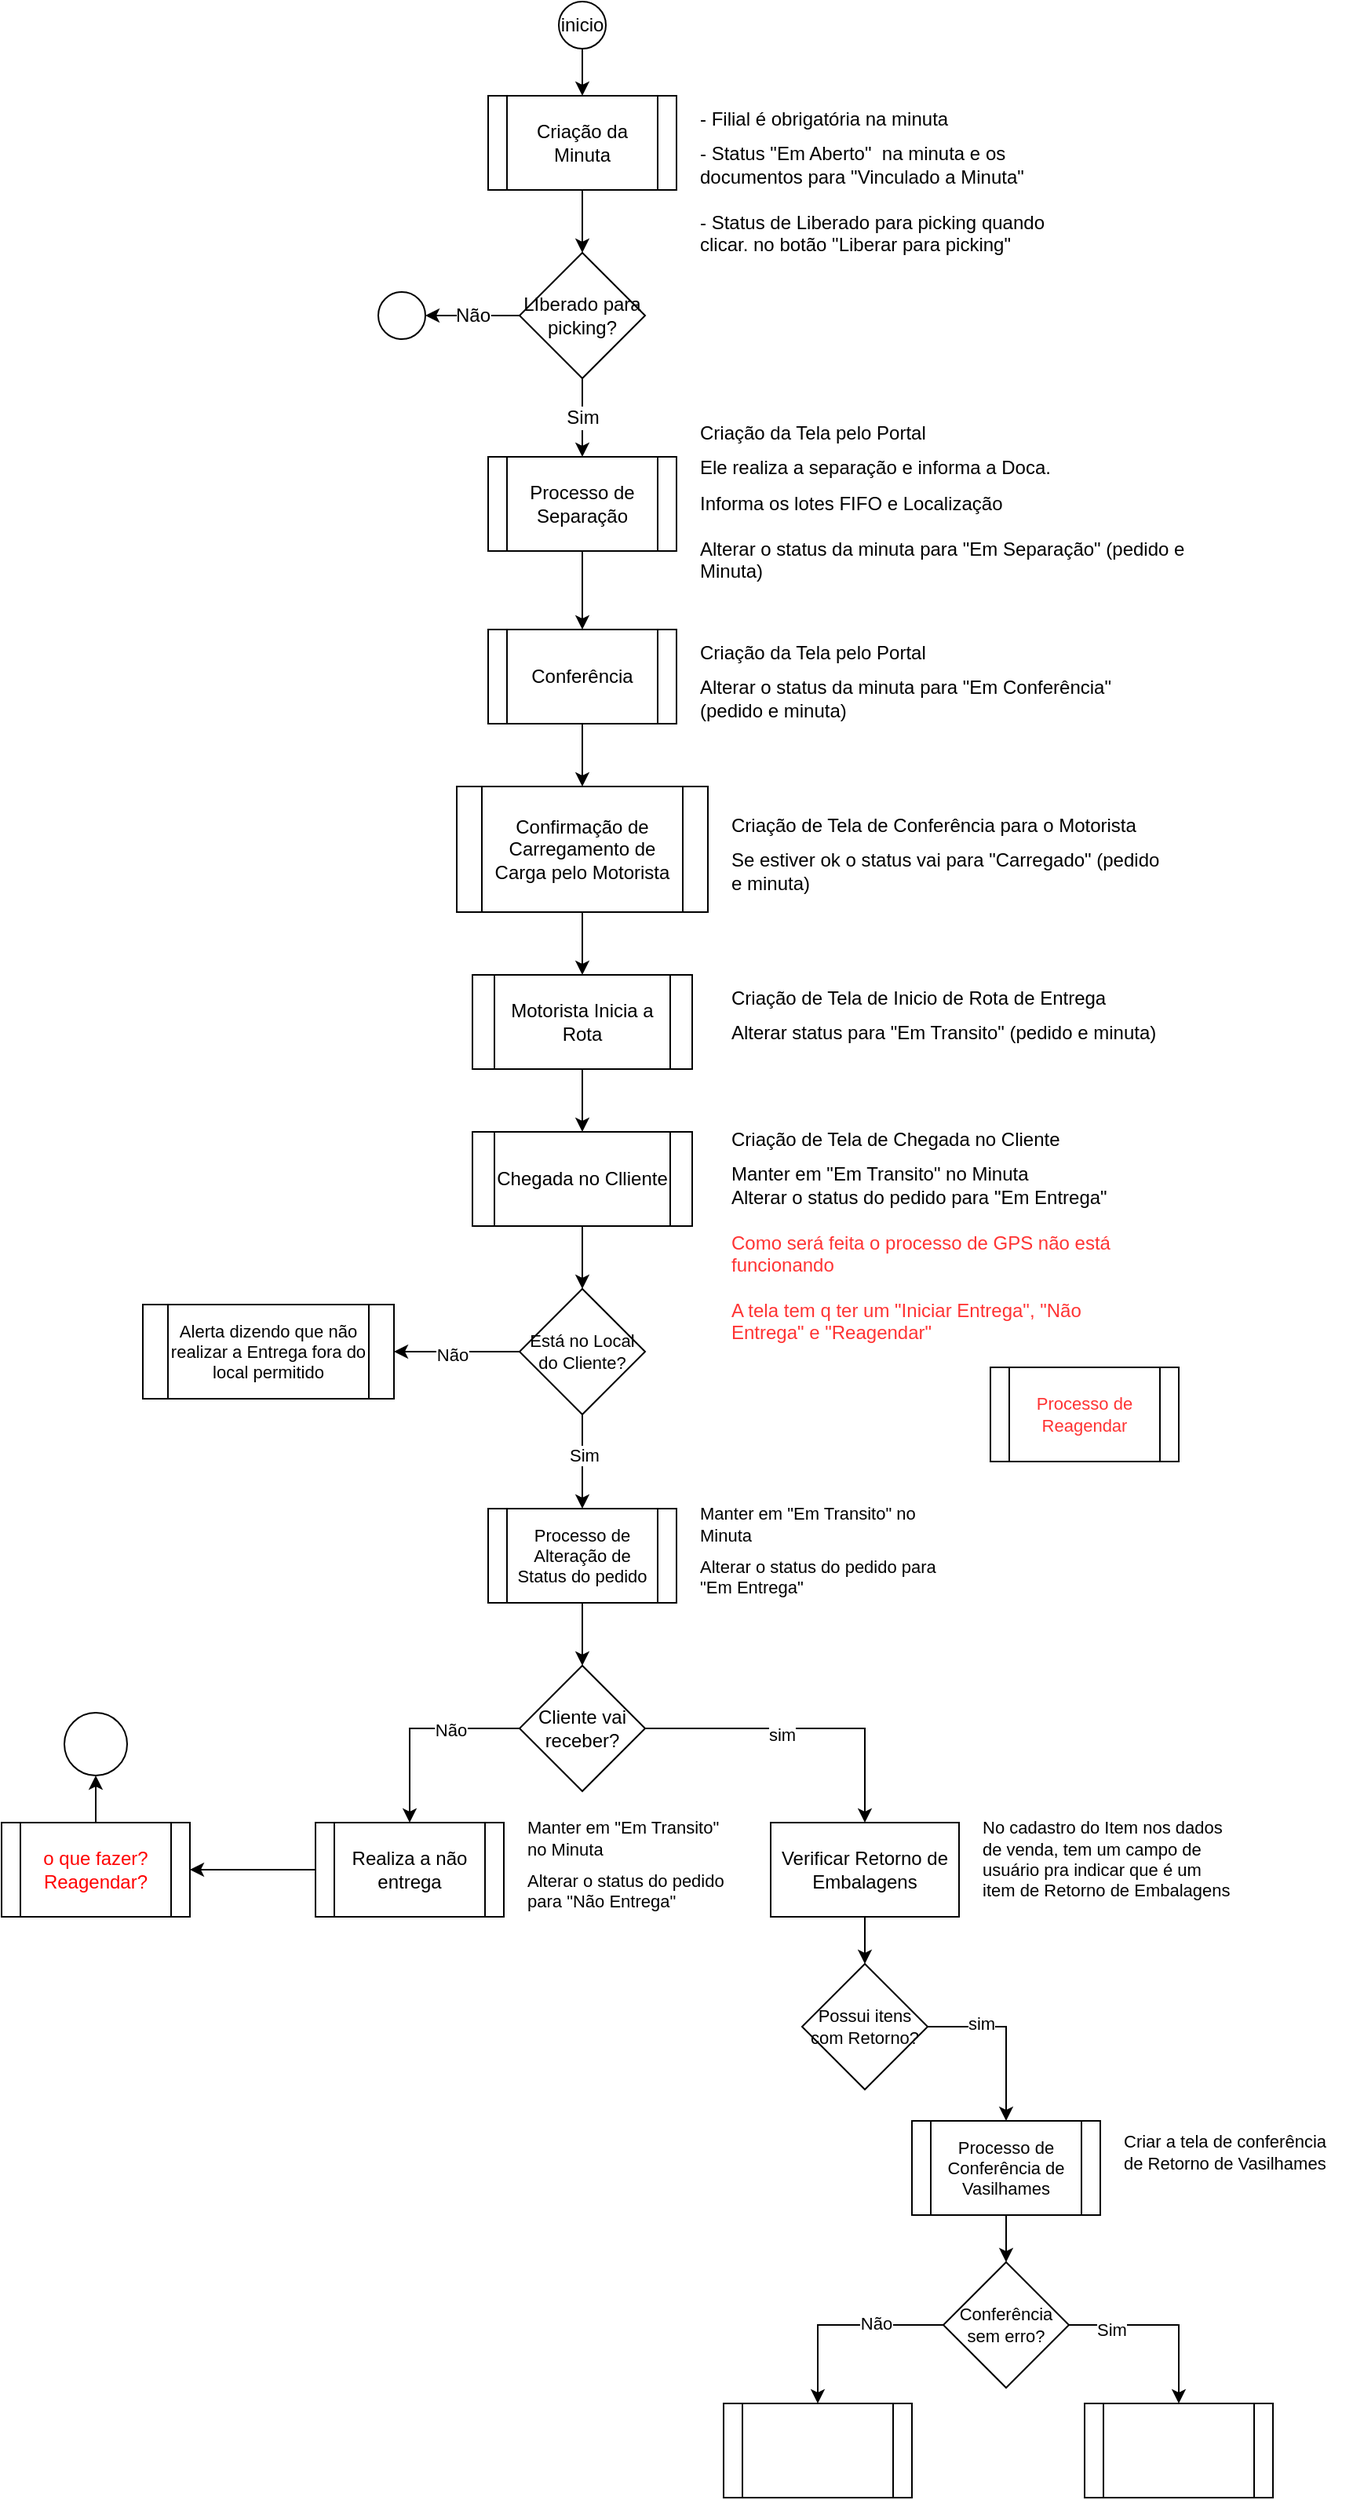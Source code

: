 <mxfile version="16.5.3" type="github">
  <diagram id="rDMeDSFnRalvfMuiGiqF" name="Page-1">
    <mxGraphModel dx="4003" dy="1723" grid="1" gridSize="10" guides="1" tooltips="1" connect="1" arrows="1" fold="1" page="1" pageScale="1" pageWidth="850" pageHeight="1100" math="0" shadow="0">
      <root>
        <mxCell id="0" />
        <mxCell id="1" parent="0" />
        <mxCell id="moXU9a75B9OwJRrsQW_N-2" value="&lt;h1 style=&quot;font-size: 12px&quot;&gt;&lt;span style=&quot;font-weight: normal ; font-size: 12px&quot;&gt;- Filial é obrigatória na minuta&lt;/span&gt;&lt;/h1&gt;&lt;div&gt;&lt;span style=&quot;font-weight: normal ; font-size: 12px&quot;&gt;- Status &quot;Em Aberto&quot;&amp;nbsp; na minuta e os documentos para &quot;Vinculado a Minuta&quot;&lt;/span&gt;&lt;/div&gt;&lt;div&gt;&lt;span style=&quot;font-weight: normal ; font-size: 12px&quot;&gt;&lt;br&gt;&lt;/span&gt;&lt;/div&gt;&lt;div&gt;&lt;span style=&quot;font-weight: normal ; font-size: 12px&quot;&gt;- Status de Liberado para picking quando clicar. no botão &quot;Liberar para picking&quot;&lt;/span&gt;&lt;/div&gt;" style="text;html=1;strokeColor=none;fillColor=none;spacing=5;spacingTop=-20;whiteSpace=wrap;overflow=hidden;rounded=0;fontSize=12;verticalAlign=top;" vertex="1" parent="1">
          <mxGeometry x="420" y="80" width="260" height="110" as="geometry" />
        </mxCell>
        <mxCell id="moXU9a75B9OwJRrsQW_N-13" style="edgeStyle=orthogonalEdgeStyle;rounded=0;orthogonalLoop=1;jettySize=auto;html=1;entryX=0.5;entryY=0;entryDx=0;entryDy=0;fontSize=12;" edge="1" parent="1" source="moXU9a75B9OwJRrsQW_N-4" target="moXU9a75B9OwJRrsQW_N-5">
          <mxGeometry relative="1" as="geometry" />
        </mxCell>
        <mxCell id="moXU9a75B9OwJRrsQW_N-4" value="Criação da Minuta" style="shape=process;whiteSpace=wrap;html=1;backgroundOutline=1;fontSize=12;" vertex="1" parent="1">
          <mxGeometry x="290" y="70" width="120" height="60" as="geometry" />
        </mxCell>
        <mxCell id="moXU9a75B9OwJRrsQW_N-8" value="Não" style="edgeStyle=orthogonalEdgeStyle;rounded=0;orthogonalLoop=1;jettySize=auto;html=1;fontSize=12;" edge="1" parent="1" source="moXU9a75B9OwJRrsQW_N-5" target="moXU9a75B9OwJRrsQW_N-7">
          <mxGeometry relative="1" as="geometry" />
        </mxCell>
        <mxCell id="moXU9a75B9OwJRrsQW_N-14" value="Sim" style="edgeStyle=orthogonalEdgeStyle;rounded=0;orthogonalLoop=1;jettySize=auto;html=1;entryX=0.5;entryY=0;entryDx=0;entryDy=0;fontSize=12;" edge="1" parent="1" source="moXU9a75B9OwJRrsQW_N-5" target="moXU9a75B9OwJRrsQW_N-9">
          <mxGeometry relative="1" as="geometry" />
        </mxCell>
        <mxCell id="moXU9a75B9OwJRrsQW_N-5" value="LIberado para picking?" style="rhombus;whiteSpace=wrap;html=1;fontSize=12;" vertex="1" parent="1">
          <mxGeometry x="310" y="170" width="80" height="80" as="geometry" />
        </mxCell>
        <mxCell id="moXU9a75B9OwJRrsQW_N-7" value="" style="ellipse;whiteSpace=wrap;html=1;aspect=fixed;fontSize=12;" vertex="1" parent="1">
          <mxGeometry x="220" y="195" width="30" height="30" as="geometry" />
        </mxCell>
        <mxCell id="moXU9a75B9OwJRrsQW_N-15" style="edgeStyle=orthogonalEdgeStyle;rounded=0;orthogonalLoop=1;jettySize=auto;html=1;entryX=0.5;entryY=0;entryDx=0;entryDy=0;fontSize=12;" edge="1" parent="1" source="moXU9a75B9OwJRrsQW_N-9" target="moXU9a75B9OwJRrsQW_N-10">
          <mxGeometry relative="1" as="geometry" />
        </mxCell>
        <mxCell id="moXU9a75B9OwJRrsQW_N-9" value="Processo de Separação" style="shape=process;whiteSpace=wrap;html=1;backgroundOutline=1;fontSize=12;" vertex="1" parent="1">
          <mxGeometry x="290" y="300" width="120" height="60" as="geometry" />
        </mxCell>
        <mxCell id="moXU9a75B9OwJRrsQW_N-24" style="edgeStyle=orthogonalEdgeStyle;rounded=0;orthogonalLoop=1;jettySize=auto;html=1;entryX=0.5;entryY=0;entryDx=0;entryDy=0;fontSize=12;" edge="1" parent="1" source="moXU9a75B9OwJRrsQW_N-10" target="moXU9a75B9OwJRrsQW_N-23">
          <mxGeometry relative="1" as="geometry" />
        </mxCell>
        <mxCell id="moXU9a75B9OwJRrsQW_N-10" value="Conferência" style="shape=process;whiteSpace=wrap;html=1;backgroundOutline=1;fontSize=12;" vertex="1" parent="1">
          <mxGeometry x="290" y="410" width="120" height="60" as="geometry" />
        </mxCell>
        <mxCell id="moXU9a75B9OwJRrsQW_N-12" value="&lt;h1 style=&quot;font-size: 12px&quot;&gt;&lt;span style=&quot;font-weight: 400&quot;&gt;Criação da Tela pelo Portal&lt;/span&gt;&lt;/h1&gt;&lt;h1 style=&quot;font-size: 12px&quot;&gt;&lt;span style=&quot;font-weight: 400&quot;&gt;Ele realiza a separação e informa a Doca.&lt;/span&gt;&lt;/h1&gt;&lt;div&gt;&lt;span style=&quot;font-weight: 400&quot;&gt;Informa os lotes FIFO e Localização&lt;/span&gt;&lt;/div&gt;&lt;div&gt;&lt;span style=&quot;font-weight: 400&quot;&gt;&lt;br&gt;&lt;/span&gt;&lt;/div&gt;&lt;div&gt;&lt;span style=&quot;font-weight: 400&quot;&gt;Alterar o status da minuta para &quot;Em Separação&quot; (pedido e Minuta)&lt;/span&gt;&lt;/div&gt;" style="text;html=1;strokeColor=none;fillColor=none;spacing=5;spacingTop=-20;whiteSpace=wrap;overflow=hidden;rounded=0;fontSize=12;verticalAlign=top;" vertex="1" parent="1">
          <mxGeometry x="420" y="280" width="330" height="100" as="geometry" />
        </mxCell>
        <mxCell id="moXU9a75B9OwJRrsQW_N-18" style="edgeStyle=orthogonalEdgeStyle;rounded=0;orthogonalLoop=1;jettySize=auto;html=1;fontSize=12;" edge="1" parent="1" source="moXU9a75B9OwJRrsQW_N-17" target="moXU9a75B9OwJRrsQW_N-4">
          <mxGeometry relative="1" as="geometry" />
        </mxCell>
        <mxCell id="moXU9a75B9OwJRrsQW_N-17" value="inicio" style="ellipse;whiteSpace=wrap;html=1;aspect=fixed;fontSize=12;" vertex="1" parent="1">
          <mxGeometry x="335" y="10" width="30" height="30" as="geometry" />
        </mxCell>
        <mxCell id="moXU9a75B9OwJRrsQW_N-19" value="&lt;h1 style=&quot;font-size: 12px&quot;&gt;&lt;span style=&quot;font-weight: 400&quot;&gt;Criação da Tela pelo Portal&lt;/span&gt;&lt;/h1&gt;&lt;div&gt;&lt;span style=&quot;font-weight: 400&quot;&gt;Alterar o status da minuta para &quot;Em Conferência&quot; (pedido e minuta)&lt;/span&gt;&lt;/div&gt;" style="text;html=1;strokeColor=none;fillColor=none;spacing=5;spacingTop=-20;whiteSpace=wrap;overflow=hidden;rounded=0;fontSize=12;verticalAlign=top;" vertex="1" parent="1">
          <mxGeometry x="420" y="420" width="290" height="60" as="geometry" />
        </mxCell>
        <mxCell id="moXU9a75B9OwJRrsQW_N-28" style="edgeStyle=orthogonalEdgeStyle;rounded=0;orthogonalLoop=1;jettySize=auto;html=1;fontSize=12;" edge="1" parent="1" source="moXU9a75B9OwJRrsQW_N-23" target="moXU9a75B9OwJRrsQW_N-26">
          <mxGeometry relative="1" as="geometry" />
        </mxCell>
        <mxCell id="moXU9a75B9OwJRrsQW_N-23" value="Confirmação de Carregamento de Carga pelo Motorista" style="shape=process;whiteSpace=wrap;html=1;backgroundOutline=1;fontSize=12;" vertex="1" parent="1">
          <mxGeometry x="270" y="510" width="160" height="80" as="geometry" />
        </mxCell>
        <mxCell id="moXU9a75B9OwJRrsQW_N-25" value="&lt;h1 style=&quot;font-size: 12px&quot;&gt;&lt;span style=&quot;font-weight: 400&quot;&gt;Criação de Tela de Conferência para o Motorista&lt;/span&gt;&lt;/h1&gt;&lt;div&gt;&lt;span style=&quot;font-weight: 400&quot;&gt;Se estiver ok o status vai para &quot;Carregado&quot; (pedido e minuta)&lt;/span&gt;&lt;/div&gt;" style="text;html=1;strokeColor=none;fillColor=none;spacing=5;spacingTop=-20;whiteSpace=wrap;overflow=hidden;rounded=0;fontSize=12;verticalAlign=top;" vertex="1" parent="1">
          <mxGeometry x="440" y="530" width="290" height="50" as="geometry" />
        </mxCell>
        <mxCell id="moXU9a75B9OwJRrsQW_N-30" style="edgeStyle=orthogonalEdgeStyle;rounded=0;orthogonalLoop=1;jettySize=auto;html=1;entryX=0.5;entryY=0;entryDx=0;entryDy=0;fontSize=12;" edge="1" parent="1" source="moXU9a75B9OwJRrsQW_N-26" target="moXU9a75B9OwJRrsQW_N-29">
          <mxGeometry relative="1" as="geometry" />
        </mxCell>
        <mxCell id="moXU9a75B9OwJRrsQW_N-26" value="Motorista Inicia a Rota" style="shape=process;whiteSpace=wrap;html=1;backgroundOutline=1;fontSize=12;" vertex="1" parent="1">
          <mxGeometry x="280" y="630" width="140" height="60" as="geometry" />
        </mxCell>
        <mxCell id="moXU9a75B9OwJRrsQW_N-27" value="&lt;h1 style=&quot;font-size: 12px&quot;&gt;&lt;span style=&quot;font-weight: 400&quot;&gt;Criação de Tela de Inicio de Rota de Entrega&lt;/span&gt;&lt;/h1&gt;&lt;div&gt;&lt;span style=&quot;font-weight: 400&quot;&gt;Alterar status para &quot;Em Transito&quot; (pedido e minuta)&lt;/span&gt;&lt;/div&gt;" style="text;html=1;strokeColor=none;fillColor=none;spacing=5;spacingTop=-20;whiteSpace=wrap;overflow=hidden;rounded=0;fontSize=12;verticalAlign=top;" vertex="1" parent="1">
          <mxGeometry x="440" y="640" width="290" height="50" as="geometry" />
        </mxCell>
        <mxCell id="moXU9a75B9OwJRrsQW_N-53" style="edgeStyle=orthogonalEdgeStyle;rounded=0;orthogonalLoop=1;jettySize=auto;html=1;entryX=0.5;entryY=0;entryDx=0;entryDy=0;fontSize=11;fontColor=#000000;" edge="1" parent="1" source="moXU9a75B9OwJRrsQW_N-29" target="moXU9a75B9OwJRrsQW_N-45">
          <mxGeometry relative="1" as="geometry" />
        </mxCell>
        <mxCell id="moXU9a75B9OwJRrsQW_N-29" value="Chegada no Clliente" style="shape=process;whiteSpace=wrap;html=1;backgroundOutline=1;fontSize=12;" vertex="1" parent="1">
          <mxGeometry x="280" y="730" width="140" height="60" as="geometry" />
        </mxCell>
        <mxCell id="moXU9a75B9OwJRrsQW_N-31" value="&lt;h1 style=&quot;font-size: 12px&quot;&gt;&lt;span style=&quot;font-weight: 400&quot;&gt;Criação de Tela de Chegada no Cliente&lt;/span&gt;&lt;/h1&gt;&lt;div&gt;&lt;span style=&quot;font-weight: 400&quot;&gt;Manter em &quot;Em Transito&quot; no Minuta&amp;nbsp;&lt;/span&gt;&lt;/div&gt;&lt;div&gt;Alterar o status do pedido para &quot;Em Entrega&quot;&lt;/div&gt;&lt;div&gt;&lt;br&gt;&lt;/div&gt;&lt;div&gt;&lt;font color=&quot;#ff3333&quot;&gt;Como será feita o processo de GPS não está funcionando&lt;/font&gt;&lt;/div&gt;&lt;div&gt;&lt;br&gt;&lt;/div&gt;&lt;div&gt;&lt;font color=&quot;#ff3333&quot;&gt;A tela tem q ter um &quot;Iniciar Entrega&quot;, &quot;Não Entrega&quot; e &quot;Reagendar&quot;&lt;/font&gt;&lt;/div&gt;" style="text;html=1;strokeColor=none;fillColor=none;spacing=5;spacingTop=-20;whiteSpace=wrap;overflow=hidden;rounded=0;fontSize=12;verticalAlign=top;" vertex="1" parent="1">
          <mxGeometry x="440" y="730" width="280" height="140" as="geometry" />
        </mxCell>
        <mxCell id="moXU9a75B9OwJRrsQW_N-34" style="edgeStyle=orthogonalEdgeStyle;rounded=0;orthogonalLoop=1;jettySize=auto;html=1;entryX=0.5;entryY=0;entryDx=0;entryDy=0;fontSize=12;" edge="1" parent="1" source="moXU9a75B9OwJRrsQW_N-32" target="moXU9a75B9OwJRrsQW_N-33">
          <mxGeometry relative="1" as="geometry">
            <Array as="points">
              <mxPoint x="240" y="1110" />
            </Array>
          </mxGeometry>
        </mxCell>
        <mxCell id="moXU9a75B9OwJRrsQW_N-58" value="&lt;font color=&quot;#000000&quot;&gt;Não&lt;/font&gt;" style="edgeLabel;html=1;align=center;verticalAlign=middle;resizable=0;points=[];fontSize=11;fontColor=#FF3333;" vertex="1" connectable="0" parent="moXU9a75B9OwJRrsQW_N-34">
          <mxGeometry x="-0.302" y="1" relative="1" as="geometry">
            <mxPoint x="1" as="offset" />
          </mxGeometry>
        </mxCell>
        <mxCell id="moXU9a75B9OwJRrsQW_N-60" value="" style="edgeStyle=orthogonalEdgeStyle;rounded=0;orthogonalLoop=1;jettySize=auto;html=1;fontSize=11;fontColor=#000000;" edge="1" parent="1" source="moXU9a75B9OwJRrsQW_N-32" target="moXU9a75B9OwJRrsQW_N-59">
          <mxGeometry relative="1" as="geometry" />
        </mxCell>
        <mxCell id="moXU9a75B9OwJRrsQW_N-61" value="sim" style="edgeLabel;html=1;align=center;verticalAlign=middle;resizable=0;points=[];fontSize=11;fontColor=#000000;" vertex="1" connectable="0" parent="moXU9a75B9OwJRrsQW_N-60">
          <mxGeometry x="-0.14" y="-4" relative="1" as="geometry">
            <mxPoint x="1" as="offset" />
          </mxGeometry>
        </mxCell>
        <mxCell id="moXU9a75B9OwJRrsQW_N-32" value="Cliente vai receber?" style="rhombus;whiteSpace=wrap;html=1;fontSize=12;" vertex="1" parent="1">
          <mxGeometry x="310" y="1070" width="80" height="80" as="geometry" />
        </mxCell>
        <mxCell id="moXU9a75B9OwJRrsQW_N-38" style="edgeStyle=orthogonalEdgeStyle;rounded=0;orthogonalLoop=1;jettySize=auto;html=1;entryX=1;entryY=0.5;entryDx=0;entryDy=0;fontSize=12;fontColor=#FF0000;" edge="1" parent="1" source="moXU9a75B9OwJRrsQW_N-33" target="moXU9a75B9OwJRrsQW_N-37">
          <mxGeometry relative="1" as="geometry" />
        </mxCell>
        <mxCell id="moXU9a75B9OwJRrsQW_N-33" value="Realiza a não entrega" style="shape=process;whiteSpace=wrap;html=1;backgroundOutline=1;fontSize=12;" vertex="1" parent="1">
          <mxGeometry x="180" y="1170" width="120" height="60" as="geometry" />
        </mxCell>
        <mxCell id="moXU9a75B9OwJRrsQW_N-43" style="edgeStyle=orthogonalEdgeStyle;rounded=0;orthogonalLoop=1;jettySize=auto;html=1;entryX=0.5;entryY=1;entryDx=0;entryDy=0;fontSize=11;fontColor=#FF0000;" edge="1" parent="1" source="moXU9a75B9OwJRrsQW_N-37" target="moXU9a75B9OwJRrsQW_N-41">
          <mxGeometry relative="1" as="geometry" />
        </mxCell>
        <mxCell id="moXU9a75B9OwJRrsQW_N-37" value="o que fazer?&lt;br&gt;Reagendar?" style="shape=process;whiteSpace=wrap;html=1;backgroundOutline=1;fontSize=12;fontColor=#FF0000;" vertex="1" parent="1">
          <mxGeometry x="-20" y="1170" width="120" height="60" as="geometry" />
        </mxCell>
        <mxCell id="moXU9a75B9OwJRrsQW_N-39" value="&lt;h1 style=&quot;font-size: 11px;&quot;&gt;&lt;span style=&quot;font-weight: 400; font-size: 11px;&quot;&gt;Manter em &quot;Em Transito&quot; no Minuta&amp;nbsp;&lt;/span&gt;&lt;br style=&quot;font-size: 11px;&quot;&gt;&lt;/h1&gt;&lt;div style=&quot;font-size: 11px;&quot;&gt;Alterar o status do pedido para &quot;Não Entrega&quot;&lt;/div&gt;" style="text;html=1;strokeColor=none;fillColor=none;spacing=5;spacingTop=-20;whiteSpace=wrap;overflow=hidden;rounded=0;fontSize=11;verticalAlign=top;" vertex="1" parent="1">
          <mxGeometry x="310" y="1170" width="140" height="70" as="geometry" />
        </mxCell>
        <mxCell id="moXU9a75B9OwJRrsQW_N-41" value="" style="ellipse;whiteSpace=wrap;html=1;aspect=fixed;fontSize=11;fontColor=#FF0000;" vertex="1" parent="1">
          <mxGeometry x="20" y="1100" width="40" height="40" as="geometry" />
        </mxCell>
        <mxCell id="moXU9a75B9OwJRrsQW_N-49" style="edgeStyle=orthogonalEdgeStyle;rounded=0;orthogonalLoop=1;jettySize=auto;html=1;entryX=1;entryY=0.5;entryDx=0;entryDy=0;fontSize=11;fontColor=#000000;" edge="1" parent="1" source="moXU9a75B9OwJRrsQW_N-45" target="moXU9a75B9OwJRrsQW_N-48">
          <mxGeometry relative="1" as="geometry" />
        </mxCell>
        <mxCell id="moXU9a75B9OwJRrsQW_N-52" value="Não" style="edgeLabel;html=1;align=center;verticalAlign=middle;resizable=0;points=[];fontSize=11;fontColor=#000000;" vertex="1" connectable="0" parent="moXU9a75B9OwJRrsQW_N-49">
          <mxGeometry x="0.104" y="2" relative="1" as="geometry">
            <mxPoint x="1" as="offset" />
          </mxGeometry>
        </mxCell>
        <mxCell id="moXU9a75B9OwJRrsQW_N-50" style="edgeStyle=orthogonalEdgeStyle;rounded=0;orthogonalLoop=1;jettySize=auto;html=1;entryX=0.5;entryY=0;entryDx=0;entryDy=0;fontSize=11;fontColor=#000000;" edge="1" parent="1" source="moXU9a75B9OwJRrsQW_N-45" target="moXU9a75B9OwJRrsQW_N-46">
          <mxGeometry relative="1" as="geometry" />
        </mxCell>
        <mxCell id="moXU9a75B9OwJRrsQW_N-51" value="Sim" style="edgeLabel;html=1;align=center;verticalAlign=middle;resizable=0;points=[];fontSize=11;fontColor=#000000;" vertex="1" connectable="0" parent="moXU9a75B9OwJRrsQW_N-50">
          <mxGeometry x="-0.149" y="1" relative="1" as="geometry">
            <mxPoint as="offset" />
          </mxGeometry>
        </mxCell>
        <mxCell id="moXU9a75B9OwJRrsQW_N-45" value="&lt;font color=&quot;#000000&quot;&gt;Está no Local do Cliente?&lt;/font&gt;" style="rhombus;whiteSpace=wrap;html=1;fontSize=11;fontColor=#FF0000;" vertex="1" parent="1">
          <mxGeometry x="310" y="830" width="80" height="80" as="geometry" />
        </mxCell>
        <mxCell id="moXU9a75B9OwJRrsQW_N-56" style="edgeStyle=orthogonalEdgeStyle;rounded=0;orthogonalLoop=1;jettySize=auto;html=1;entryX=0.5;entryY=0;entryDx=0;entryDy=0;fontSize=11;fontColor=#FF3333;" edge="1" parent="1" source="moXU9a75B9OwJRrsQW_N-46" target="moXU9a75B9OwJRrsQW_N-32">
          <mxGeometry relative="1" as="geometry" />
        </mxCell>
        <mxCell id="moXU9a75B9OwJRrsQW_N-46" value="Processo de Alteração de Status do pedido" style="shape=process;whiteSpace=wrap;html=1;backgroundOutline=1;fontSize=11;fontColor=#000000;" vertex="1" parent="1">
          <mxGeometry x="290" y="970" width="120" height="60" as="geometry" />
        </mxCell>
        <mxCell id="moXU9a75B9OwJRrsQW_N-47" value="&lt;h1 style=&quot;font-size: 11px;&quot;&gt;&lt;span style=&quot;font-weight: 400; font-size: 11px;&quot;&gt;Manter em &quot;Em Transito&quot; no Minuta&amp;nbsp;&lt;/span&gt;&lt;br style=&quot;font-size: 11px;&quot;&gt;&lt;/h1&gt;&lt;div style=&quot;font-size: 11px;&quot;&gt;Alterar o status do pedido para &quot;Em Entrega&quot;&lt;/div&gt;" style="text;html=1;strokeColor=none;fillColor=none;spacing=5;spacingTop=-20;whiteSpace=wrap;overflow=hidden;rounded=0;fontSize=11;verticalAlign=top;" vertex="1" parent="1">
          <mxGeometry x="420" y="970" width="160" height="60" as="geometry" />
        </mxCell>
        <mxCell id="moXU9a75B9OwJRrsQW_N-48" value="Alerta dizendo que não realizar a Entrega fora do local permitido" style="shape=process;whiteSpace=wrap;html=1;backgroundOutline=1;fontSize=11;fontColor=#000000;" vertex="1" parent="1">
          <mxGeometry x="70" y="840" width="160" height="60" as="geometry" />
        </mxCell>
        <mxCell id="moXU9a75B9OwJRrsQW_N-55" value="Processo de Reagendar" style="shape=process;whiteSpace=wrap;html=1;backgroundOutline=1;fontSize=11;fontColor=#FF3333;" vertex="1" parent="1">
          <mxGeometry x="610" y="880" width="120" height="60" as="geometry" />
        </mxCell>
        <mxCell id="moXU9a75B9OwJRrsQW_N-66" style="edgeStyle=orthogonalEdgeStyle;rounded=0;orthogonalLoop=1;jettySize=auto;html=1;fontSize=11;fontColor=#000000;" edge="1" parent="1" source="moXU9a75B9OwJRrsQW_N-59" target="moXU9a75B9OwJRrsQW_N-63">
          <mxGeometry relative="1" as="geometry" />
        </mxCell>
        <mxCell id="moXU9a75B9OwJRrsQW_N-59" value="Verificar Retorno de Embalagens" style="whiteSpace=wrap;html=1;" vertex="1" parent="1">
          <mxGeometry x="470" y="1170" width="120" height="60" as="geometry" />
        </mxCell>
        <mxCell id="moXU9a75B9OwJRrsQW_N-62" value="&lt;h1 style=&quot;font-size: 11px&quot;&gt;&lt;span style=&quot;font-weight: 400&quot;&gt;No cadastro do Item nos dados de venda, tem um campo de usuário pra indicar que é um item de Retorno de Embalagens&lt;/span&gt;&lt;/h1&gt;" style="text;html=1;strokeColor=none;fillColor=none;spacing=5;spacingTop=-20;whiteSpace=wrap;overflow=hidden;rounded=0;fontSize=11;verticalAlign=top;" vertex="1" parent="1">
          <mxGeometry x="600" y="1170" width="170" height="70" as="geometry" />
        </mxCell>
        <mxCell id="moXU9a75B9OwJRrsQW_N-65" style="edgeStyle=orthogonalEdgeStyle;rounded=0;orthogonalLoop=1;jettySize=auto;html=1;fontSize=11;fontColor=#000000;" edge="1" parent="1" source="moXU9a75B9OwJRrsQW_N-63" target="moXU9a75B9OwJRrsQW_N-64">
          <mxGeometry relative="1" as="geometry">
            <Array as="points">
              <mxPoint x="620" y="1300" />
            </Array>
          </mxGeometry>
        </mxCell>
        <mxCell id="moXU9a75B9OwJRrsQW_N-70" value="sim" style="edgeLabel;html=1;align=center;verticalAlign=middle;resizable=0;points=[];fontSize=11;fontColor=#000000;" vertex="1" connectable="0" parent="moXU9a75B9OwJRrsQW_N-65">
          <mxGeometry x="-0.412" y="2" relative="1" as="geometry">
            <mxPoint x="1" as="offset" />
          </mxGeometry>
        </mxCell>
        <mxCell id="moXU9a75B9OwJRrsQW_N-63" value="Possui itens com Retorno?" style="rhombus;whiteSpace=wrap;html=1;fontSize=11;fontColor=#000000;" vertex="1" parent="1">
          <mxGeometry x="490" y="1260" width="80" height="80" as="geometry" />
        </mxCell>
        <mxCell id="moXU9a75B9OwJRrsQW_N-76" style="edgeStyle=orthogonalEdgeStyle;rounded=0;orthogonalLoop=1;jettySize=auto;html=1;entryX=0.5;entryY=0;entryDx=0;entryDy=0;fontSize=11;fontColor=#000000;" edge="1" parent="1" source="moXU9a75B9OwJRrsQW_N-64" target="moXU9a75B9OwJRrsQW_N-68">
          <mxGeometry relative="1" as="geometry" />
        </mxCell>
        <mxCell id="moXU9a75B9OwJRrsQW_N-64" value="Processo de Conferência de Vasilhames" style="shape=process;whiteSpace=wrap;html=1;backgroundOutline=1;fontSize=11;fontColor=#000000;" vertex="1" parent="1">
          <mxGeometry x="560" y="1360" width="120" height="60" as="geometry" />
        </mxCell>
        <mxCell id="moXU9a75B9OwJRrsQW_N-67" value="&lt;h1 style=&quot;font-size: 11px&quot;&gt;&lt;span style=&quot;font-weight: 400&quot;&gt;Criar a tela de conferência de Retorno de Vasilhames&lt;/span&gt;&lt;/h1&gt;" style="text;html=1;strokeColor=none;fillColor=none;spacing=5;spacingTop=-20;whiteSpace=wrap;overflow=hidden;rounded=0;fontSize=11;verticalAlign=top;" vertex="1" parent="1">
          <mxGeometry x="690" y="1370" width="150" height="40" as="geometry" />
        </mxCell>
        <mxCell id="moXU9a75B9OwJRrsQW_N-74" style="edgeStyle=orthogonalEdgeStyle;rounded=0;orthogonalLoop=1;jettySize=auto;html=1;entryX=0.5;entryY=0;entryDx=0;entryDy=0;fontSize=11;fontColor=#000000;" edge="1" parent="1" source="moXU9a75B9OwJRrsQW_N-68" target="moXU9a75B9OwJRrsQW_N-73">
          <mxGeometry relative="1" as="geometry" />
        </mxCell>
        <mxCell id="moXU9a75B9OwJRrsQW_N-75" value="Sim" style="edgeLabel;html=1;align=center;verticalAlign=middle;resizable=0;points=[];fontSize=11;fontColor=#000000;" vertex="1" connectable="0" parent="moXU9a75B9OwJRrsQW_N-74">
          <mxGeometry x="-0.554" y="-3" relative="1" as="geometry">
            <mxPoint as="offset" />
          </mxGeometry>
        </mxCell>
        <mxCell id="moXU9a75B9OwJRrsQW_N-78" style="edgeStyle=orthogonalEdgeStyle;rounded=0;orthogonalLoop=1;jettySize=auto;html=1;fontSize=11;fontColor=#000000;" edge="1" parent="1" source="moXU9a75B9OwJRrsQW_N-68" target="moXU9a75B9OwJRrsQW_N-77">
          <mxGeometry relative="1" as="geometry" />
        </mxCell>
        <mxCell id="moXU9a75B9OwJRrsQW_N-79" value="Não" style="edgeLabel;html=1;align=center;verticalAlign=middle;resizable=0;points=[];fontSize=11;fontColor=#000000;" vertex="1" connectable="0" parent="moXU9a75B9OwJRrsQW_N-78">
          <mxGeometry x="-0.33" y="-1" relative="1" as="geometry">
            <mxPoint as="offset" />
          </mxGeometry>
        </mxCell>
        <mxCell id="moXU9a75B9OwJRrsQW_N-68" value="Conferência sem erro?" style="rhombus;whiteSpace=wrap;html=1;fontSize=11;fontColor=#000000;" vertex="1" parent="1">
          <mxGeometry x="580" y="1450" width="80" height="80" as="geometry" />
        </mxCell>
        <mxCell id="moXU9a75B9OwJRrsQW_N-73" value="" style="shape=process;whiteSpace=wrap;html=1;backgroundOutline=1;fontSize=11;fontColor=#000000;" vertex="1" parent="1">
          <mxGeometry x="670" y="1540" width="120" height="60" as="geometry" />
        </mxCell>
        <mxCell id="moXU9a75B9OwJRrsQW_N-77" value="" style="shape=process;whiteSpace=wrap;html=1;backgroundOutline=1;fontSize=11;fontColor=#000000;" vertex="1" parent="1">
          <mxGeometry x="440" y="1540" width="120" height="60" as="geometry" />
        </mxCell>
      </root>
    </mxGraphModel>
  </diagram>
</mxfile>
